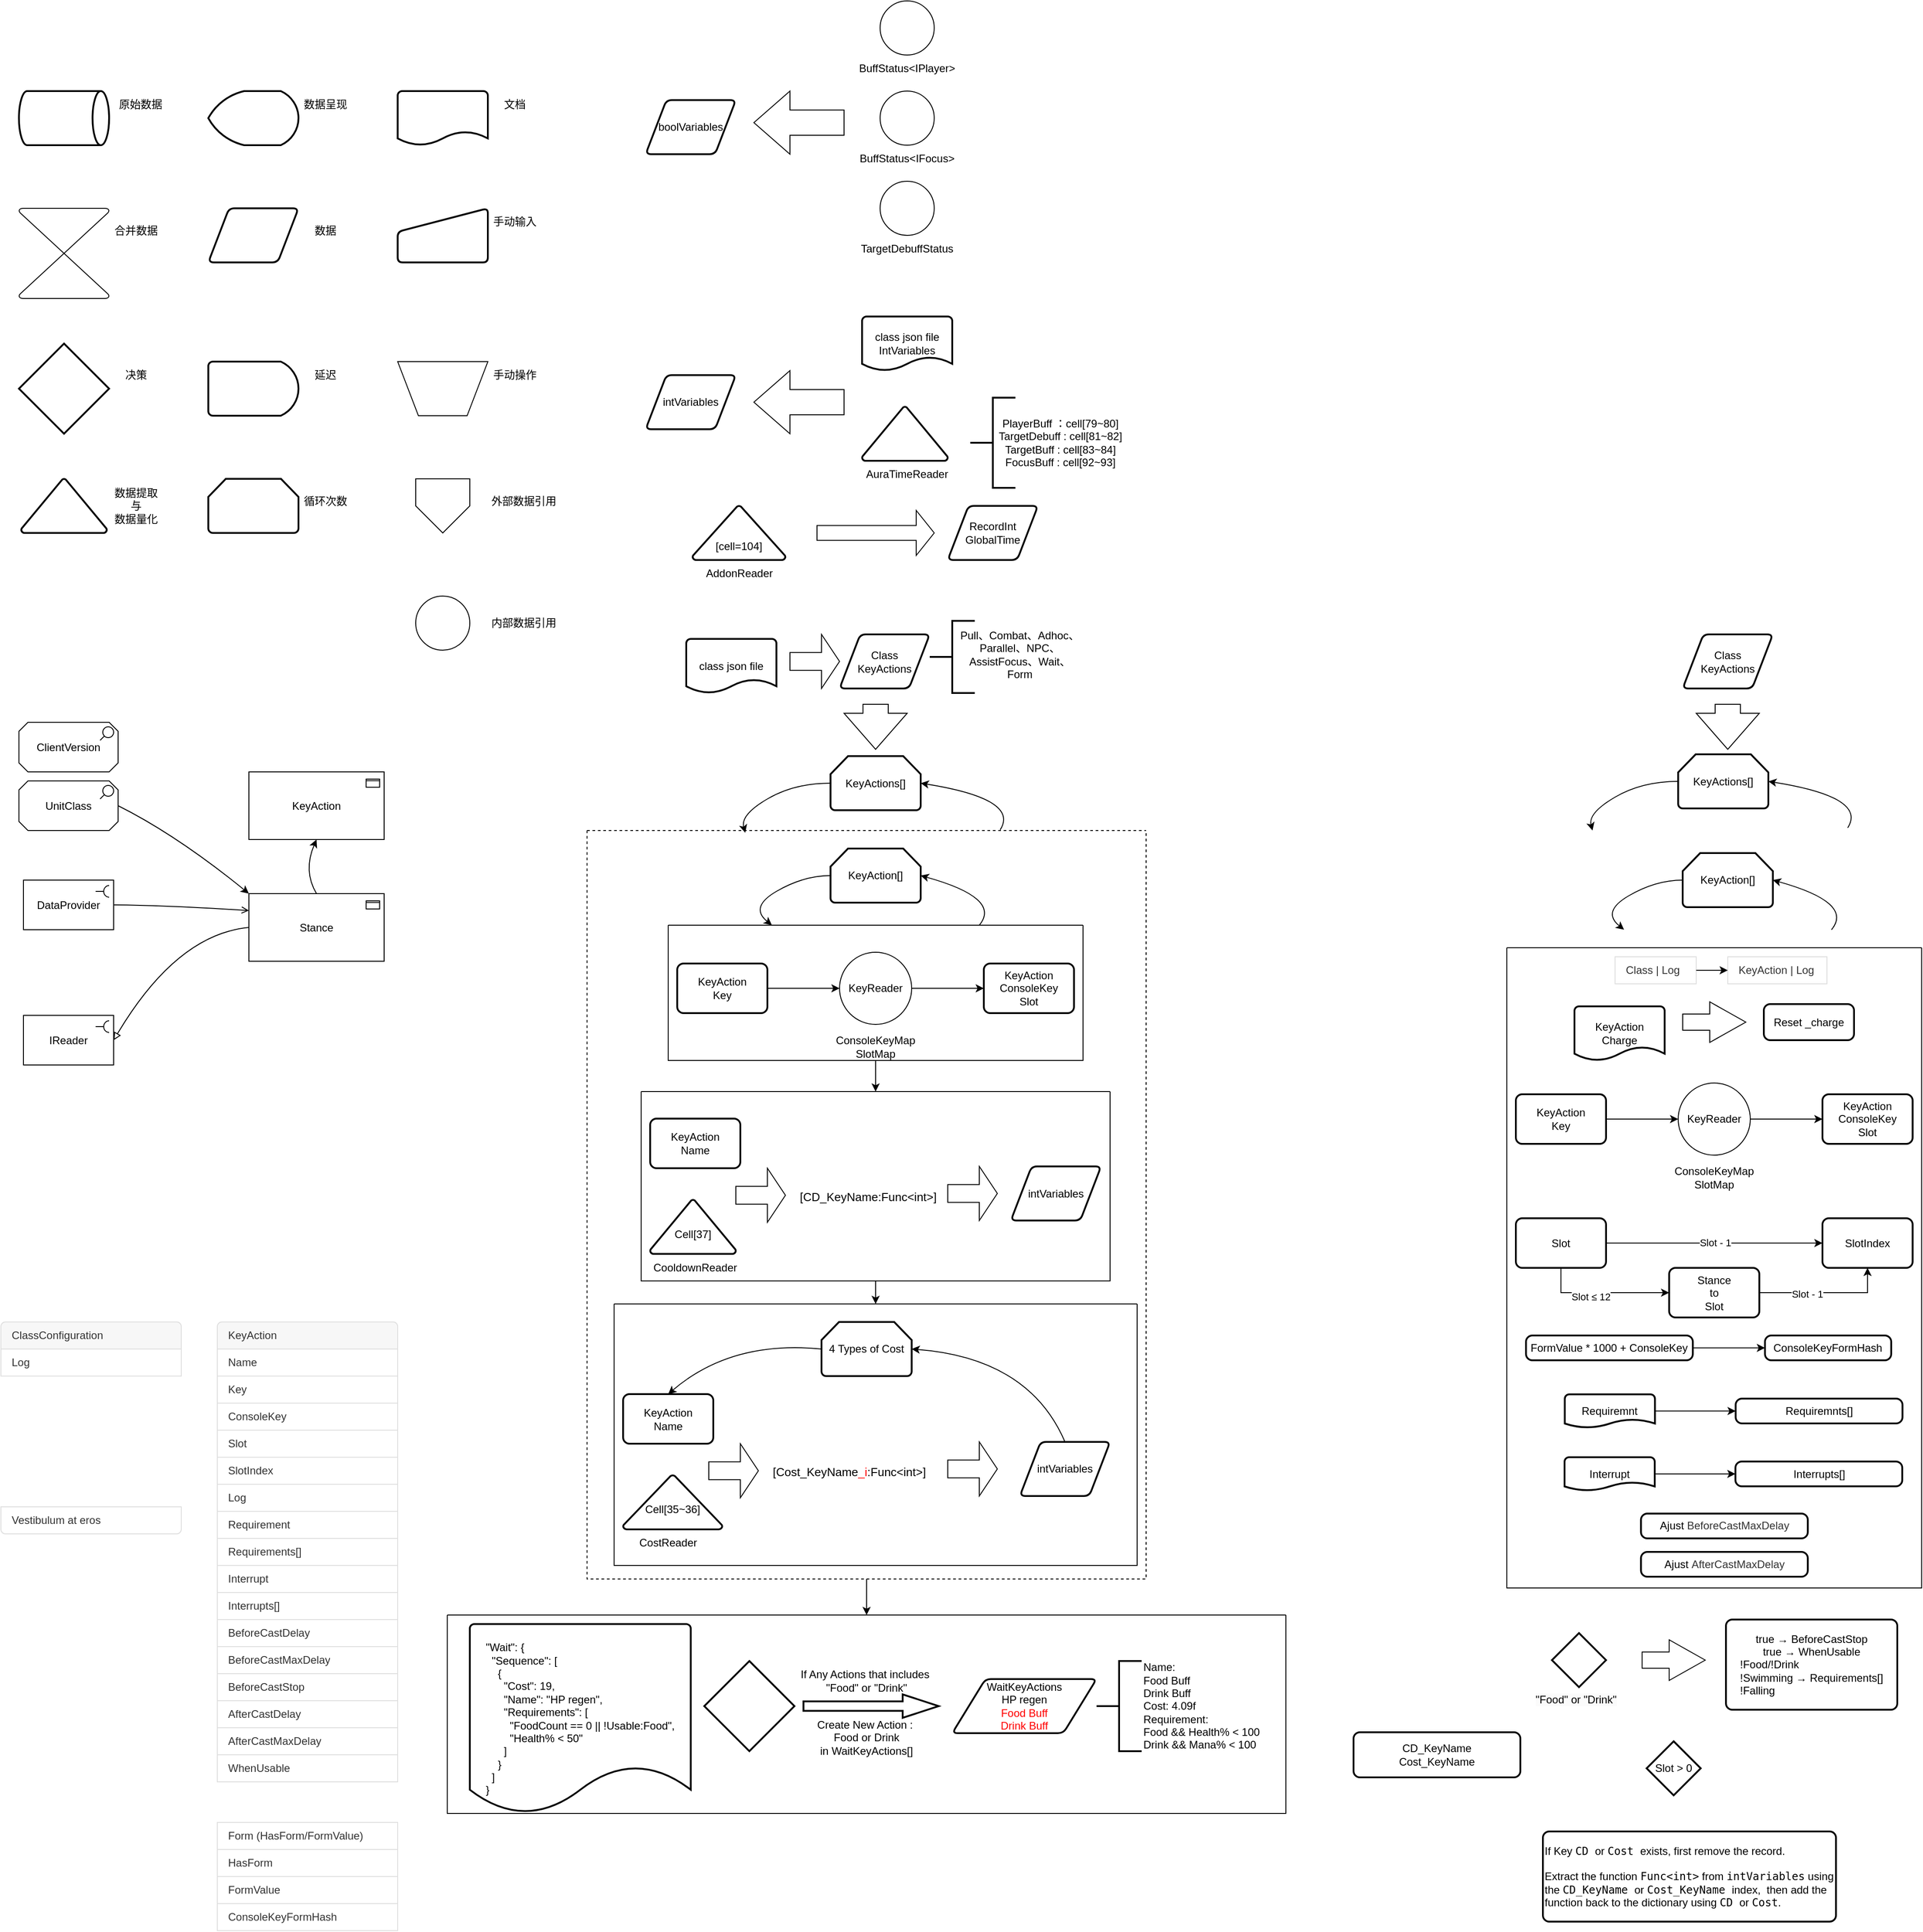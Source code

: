 <mxfile version="24.7.17">
  <diagram name="Page-1" id="tHewt-plReYWBCTNkzJ1">
    <mxGraphModel dx="1046" dy="2048" grid="1" gridSize="10" guides="1" tooltips="1" connect="1" arrows="1" fold="1" page="1" pageScale="1" pageWidth="827" pageHeight="1169" math="0" shadow="0">
      <root>
        <mxCell id="0" />
        <mxCell id="1" parent="0" />
        <mxCell id="4Kc2HaVrnk-MGNo5C4es-4" value="" style="curved=1;endArrow=classic;html=1;rounded=0;exitX=0.5;exitY=0;exitDx=0;exitDy=0;entryX=0.5;entryY=1;entryDx=0;entryDy=0;exitPerimeter=0;entryPerimeter=0;" parent="1" source="4Kc2HaVrnk-MGNo5C4es-9" target="4Kc2HaVrnk-MGNo5C4es-10" edge="1">
          <mxGeometry width="50" height="50" relative="1" as="geometry">
            <mxPoint x="399" y="465" as="sourcePoint" />
            <mxPoint x="399" y="565" as="targetPoint" />
            <Array as="points">
              <mxPoint x="395" y="355" />
            </Array>
          </mxGeometry>
        </mxCell>
        <mxCell id="4Kc2HaVrnk-MGNo5C4es-5" value="IReader" style="html=1;outlineConnect=0;whiteSpace=wrap;shape=mxgraph.archimate.application;appType=interface2" parent="1" vertex="1">
          <mxGeometry x="85" y="515" width="100" height="55" as="geometry" />
        </mxCell>
        <mxCell id="4Kc2HaVrnk-MGNo5C4es-9" value="Stance" style="html=1;outlineConnect=0;whiteSpace=wrap;shape=mxgraph.archimate3.application;appType=passive;archiType=square;" parent="1" vertex="1">
          <mxGeometry x="335" y="380" width="150" height="75" as="geometry" />
        </mxCell>
        <mxCell id="4Kc2HaVrnk-MGNo5C4es-10" value="KeyAction" style="html=1;outlineConnect=0;whiteSpace=wrap;shape=mxgraph.archimate3.application;appType=passive;archiType=square;" parent="1" vertex="1">
          <mxGeometry x="335" y="245" width="150" height="75" as="geometry" />
        </mxCell>
        <mxCell id="4Kc2HaVrnk-MGNo5C4es-11" value="" style="curved=1;endArrow=block;html=1;rounded=0;exitX=0;exitY=0.5;exitDx=0;exitDy=0;exitPerimeter=0;entryX=1;entryY=0.5;entryDx=0;entryDy=0;entryPerimeter=0;endFill=0;" parent="1" source="4Kc2HaVrnk-MGNo5C4es-9" target="4Kc2HaVrnk-MGNo5C4es-5" edge="1">
          <mxGeometry width="50" height="50" relative="1" as="geometry">
            <mxPoint x="255" y="475" as="sourcePoint" />
            <mxPoint x="305" y="425" as="targetPoint" />
            <Array as="points">
              <mxPoint x="255" y="425" />
            </Array>
          </mxGeometry>
        </mxCell>
        <mxCell id="4Kc2HaVrnk-MGNo5C4es-12" value="DataProvider" style="html=1;outlineConnect=0;whiteSpace=wrap;shape=mxgraph.archimate.application;appType=interface2;movable=1;resizable=1;rotatable=1;deletable=1;editable=1;locked=0;connectable=1;" parent="1" vertex="1">
          <mxGeometry x="85" y="365" width="100" height="55" as="geometry" />
        </mxCell>
        <mxCell id="4Kc2HaVrnk-MGNo5C4es-13" value="" style="curved=1;endArrow=open;html=1;rounded=0;exitX=1;exitY=0.5;exitDx=0;exitDy=0;exitPerimeter=0;endFill=0;entryX=0;entryY=0.25;entryDx=0;entryDy=0;entryPerimeter=0;" parent="1" source="4Kc2HaVrnk-MGNo5C4es-12" target="4Kc2HaVrnk-MGNo5C4es-9" edge="1">
          <mxGeometry width="50" height="50" relative="1" as="geometry">
            <mxPoint x="245" y="365" as="sourcePoint" />
            <mxPoint x="305" y="485" as="targetPoint" />
            <Array as="points">
              <mxPoint x="245" y="393" />
            </Array>
          </mxGeometry>
        </mxCell>
        <mxCell id="4Kc2HaVrnk-MGNo5C4es-17" value="UnitClass" style="html=1;outlineConnect=0;whiteSpace=wrap;shape=mxgraph.archimate.motiv;motivType=assess;shadow=0;gradientColor=none;fillColor=default;strokeColor=default;perimeterSpacing=0;" parent="1" vertex="1">
          <mxGeometry x="80" y="255" width="110" height="55" as="geometry" />
        </mxCell>
        <mxCell id="4Kc2HaVrnk-MGNo5C4es-18" value="" style="curved=1;endArrow=classic;html=1;rounded=0;fontFamily=Helvetica;fontSize=12;fontColor=default;exitX=1;exitY=0.5;exitDx=0;exitDy=0;exitPerimeter=0;entryX=0;entryY=0;entryDx=0;entryDy=0;entryPerimeter=0;" parent="1" source="4Kc2HaVrnk-MGNo5C4es-17" target="4Kc2HaVrnk-MGNo5C4es-9" edge="1">
          <mxGeometry width="50" height="50" relative="1" as="geometry">
            <mxPoint x="205" y="315" as="sourcePoint" />
            <mxPoint x="255" y="265" as="targetPoint" />
            <Array as="points">
              <mxPoint x="255" y="315" />
            </Array>
          </mxGeometry>
        </mxCell>
        <mxCell id="4Kc2HaVrnk-MGNo5C4es-19" value="ClientVersion" style="html=1;outlineConnect=0;whiteSpace=wrap;shape=mxgraph.archimate.motiv;motivType=assess;shadow=0;gradientColor=none;fillColor=default;strokeColor=default;perimeterSpacing=0;" parent="1" vertex="1">
          <mxGeometry x="80" y="190" width="110" height="55" as="geometry" />
        </mxCell>
        <mxCell id="MS5GB7sfSt4IsoN0eLxR-2" value="" style="verticalLabelPosition=bottom;verticalAlign=top;html=1;shape=mxgraph.flowchart.collate;" parent="1" vertex="1">
          <mxGeometry x="80" y="-380" width="100" height="100" as="geometry" />
        </mxCell>
        <mxCell id="MS5GB7sfSt4IsoN0eLxR-3" value="合并数据" style="text;html=1;align=center;verticalAlign=middle;whiteSpace=wrap;rounded=0;" parent="1" vertex="1">
          <mxGeometry x="180" y="-370" width="60" height="30" as="geometry" />
        </mxCell>
        <mxCell id="MS5GB7sfSt4IsoN0eLxR-4" value="" style="shape=parallelogram;html=1;strokeWidth=2;perimeter=parallelogramPerimeter;whiteSpace=wrap;rounded=1;arcSize=12;size=0.23;" parent="1" vertex="1">
          <mxGeometry x="290" y="-380" width="100" height="60" as="geometry" />
        </mxCell>
        <mxCell id="MS5GB7sfSt4IsoN0eLxR-5" value="数据" style="text;html=1;align=center;verticalAlign=middle;whiteSpace=wrap;rounded=0;" parent="1" vertex="1">
          <mxGeometry x="390" y="-370" width="60" height="30" as="geometry" />
        </mxCell>
        <mxCell id="MS5GB7sfSt4IsoN0eLxR-6" value="" style="strokeWidth=2;html=1;shape=mxgraph.flowchart.decision;whiteSpace=wrap;" parent="1" vertex="1">
          <mxGeometry x="80" y="-230" width="100" height="100" as="geometry" />
        </mxCell>
        <mxCell id="MS5GB7sfSt4IsoN0eLxR-7" value="决策" style="text;html=1;align=center;verticalAlign=middle;whiteSpace=wrap;rounded=0;" parent="1" vertex="1">
          <mxGeometry x="180" y="-210" width="60" height="30" as="geometry" />
        </mxCell>
        <mxCell id="MS5GB7sfSt4IsoN0eLxR-8" value="" style="strokeWidth=2;html=1;shape=mxgraph.flowchart.delay;whiteSpace=wrap;" parent="1" vertex="1">
          <mxGeometry x="290" y="-210" width="100" height="60" as="geometry" />
        </mxCell>
        <mxCell id="MS5GB7sfSt4IsoN0eLxR-9" value="延迟" style="text;html=1;align=center;verticalAlign=middle;whiteSpace=wrap;rounded=0;" parent="1" vertex="1">
          <mxGeometry x="390" y="-210" width="60" height="30" as="geometry" />
        </mxCell>
        <mxCell id="MS5GB7sfSt4IsoN0eLxR-12" value="" style="strokeWidth=2;html=1;shape=mxgraph.flowchart.direct_data;whiteSpace=wrap;" parent="1" vertex="1">
          <mxGeometry x="80" y="-510" width="100" height="60" as="geometry" />
        </mxCell>
        <mxCell id="MS5GB7sfSt4IsoN0eLxR-13" value="原始数据" style="text;html=1;align=center;verticalAlign=middle;whiteSpace=wrap;rounded=0;" parent="1" vertex="1">
          <mxGeometry x="185" y="-510" width="60" height="30" as="geometry" />
        </mxCell>
        <mxCell id="MS5GB7sfSt4IsoN0eLxR-14" value="" style="strokeWidth=2;html=1;shape=mxgraph.flowchart.display;whiteSpace=wrap;" parent="1" vertex="1">
          <mxGeometry x="290" y="-510" width="100" height="60" as="geometry" />
        </mxCell>
        <mxCell id="MS5GB7sfSt4IsoN0eLxR-15" value="数据呈现" style="text;html=1;align=center;verticalAlign=middle;whiteSpace=wrap;rounded=0;" parent="1" vertex="1">
          <mxGeometry x="390" y="-510" width="60" height="30" as="geometry" />
        </mxCell>
        <mxCell id="MS5GB7sfSt4IsoN0eLxR-16" value="" style="strokeWidth=2;html=1;shape=mxgraph.flowchart.document2;whiteSpace=wrap;size=0.25;" parent="1" vertex="1">
          <mxGeometry x="500" y="-510" width="100" height="60" as="geometry" />
        </mxCell>
        <mxCell id="MS5GB7sfSt4IsoN0eLxR-17" value="文档" style="text;html=1;align=center;verticalAlign=middle;whiteSpace=wrap;rounded=0;" parent="1" vertex="1">
          <mxGeometry x="600" y="-510" width="60" height="30" as="geometry" />
        </mxCell>
        <mxCell id="MS5GB7sfSt4IsoN0eLxR-18" value="" style="html=1;strokeWidth=2;shape=manualInput;whiteSpace=wrap;rounded=1;size=26;arcSize=11;" parent="1" vertex="1">
          <mxGeometry x="500" y="-380" width="100" height="60" as="geometry" />
        </mxCell>
        <mxCell id="MS5GB7sfSt4IsoN0eLxR-19" value="手动输入" style="text;html=1;align=center;verticalAlign=middle;whiteSpace=wrap;rounded=0;" parent="1" vertex="1">
          <mxGeometry x="600" y="-380" width="60" height="30" as="geometry" />
        </mxCell>
        <mxCell id="MS5GB7sfSt4IsoN0eLxR-20" value="" style="verticalLabelPosition=middle;verticalAlign=middle;html=1;shape=trapezoid;perimeter=trapezoidPerimeter;whiteSpace=wrap;size=0.23;arcSize=10;flipV=1;labelPosition=center;align=center;" parent="1" vertex="1">
          <mxGeometry x="500" y="-210" width="100" height="60" as="geometry" />
        </mxCell>
        <mxCell id="MS5GB7sfSt4IsoN0eLxR-21" value="手动操作" style="text;html=1;align=center;verticalAlign=middle;whiteSpace=wrap;rounded=0;" parent="1" vertex="1">
          <mxGeometry x="600" y="-210" width="60" height="30" as="geometry" />
        </mxCell>
        <mxCell id="MS5GB7sfSt4IsoN0eLxR-22" value="" style="strokeWidth=2;html=1;shape=mxgraph.flowchart.extract_or_measurement;whiteSpace=wrap;" parent="1" vertex="1">
          <mxGeometry x="82.5" y="-80" width="95" height="60" as="geometry" />
        </mxCell>
        <mxCell id="MS5GB7sfSt4IsoN0eLxR-23" value="数据提取与&lt;div&gt;数据量化&lt;/div&gt;" style="text;html=1;align=center;verticalAlign=middle;whiteSpace=wrap;rounded=0;" parent="1" vertex="1">
          <mxGeometry x="180" y="-65" width="60" height="30" as="geometry" />
        </mxCell>
        <mxCell id="MS5GB7sfSt4IsoN0eLxR-24" value="" style="strokeWidth=2;html=1;shape=mxgraph.flowchart.loop_limit;whiteSpace=wrap;" parent="1" vertex="1">
          <mxGeometry x="290" y="-80" width="100" height="60" as="geometry" />
        </mxCell>
        <mxCell id="MS5GB7sfSt4IsoN0eLxR-25" value="循环次数" style="text;html=1;align=center;verticalAlign=middle;whiteSpace=wrap;rounded=0;" parent="1" vertex="1">
          <mxGeometry x="390" y="-70" width="60" height="30" as="geometry" />
        </mxCell>
        <mxCell id="MS5GB7sfSt4IsoN0eLxR-26" value="" style="verticalLabelPosition=bottom;verticalAlign=top;html=1;shape=offPageConnector;rounded=0;size=0.5;" parent="1" vertex="1">
          <mxGeometry x="520" y="-80" width="60" height="60" as="geometry" />
        </mxCell>
        <mxCell id="MS5GB7sfSt4IsoN0eLxR-27" value="外部数据引用" style="text;html=1;align=center;verticalAlign=middle;whiteSpace=wrap;rounded=0;" parent="1" vertex="1">
          <mxGeometry x="600" y="-70" width="80" height="30" as="geometry" />
        </mxCell>
        <mxCell id="MS5GB7sfSt4IsoN0eLxR-28" value="" style="verticalLabelPosition=bottom;verticalAlign=top;html=1;shape=mxgraph.flowchart.on-page_reference;" parent="1" vertex="1">
          <mxGeometry x="520" y="50" width="60" height="60" as="geometry" />
        </mxCell>
        <mxCell id="MS5GB7sfSt4IsoN0eLxR-29" value="内部数据引用" style="text;html=1;align=center;verticalAlign=middle;whiteSpace=wrap;rounded=0;" parent="1" vertex="1">
          <mxGeometry x="600" y="65" width="80" height="30" as="geometry" />
        </mxCell>
        <mxCell id="UUD3ZyUk1dP5S2J8R8c--1" value="boolVariables" style="shape=parallelogram;html=1;strokeWidth=2;perimeter=parallelogramPerimeter;whiteSpace=wrap;rounded=1;arcSize=12;size=0.23;" parent="1" vertex="1">
          <mxGeometry x="775" y="-500" width="100" height="60" as="geometry" />
        </mxCell>
        <mxCell id="UUD3ZyUk1dP5S2J8R8c--2" value="" style="verticalLabelPosition=bottom;verticalAlign=top;html=1;shape=mxgraph.flowchart.on-page_reference;" parent="1" vertex="1">
          <mxGeometry x="1035" y="-610" width="60" height="60" as="geometry" />
        </mxCell>
        <mxCell id="UUD3ZyUk1dP5S2J8R8c--3" value="BuffStatus&amp;lt;IPlayer&amp;gt;" style="text;html=1;align=center;verticalAlign=middle;whiteSpace=wrap;rounded=0;" parent="1" vertex="1">
          <mxGeometry x="1035" y="-550" width="60" height="30" as="geometry" />
        </mxCell>
        <mxCell id="UUD3ZyUk1dP5S2J8R8c--4" value="" style="verticalLabelPosition=bottom;verticalAlign=top;html=1;shape=mxgraph.flowchart.on-page_reference;" parent="1" vertex="1">
          <mxGeometry x="1035" y="-510" width="60" height="60" as="geometry" />
        </mxCell>
        <mxCell id="UUD3ZyUk1dP5S2J8R8c--5" value="BuffStatus&amp;lt;IFocus&amp;gt;" style="text;html=1;align=center;verticalAlign=middle;whiteSpace=wrap;rounded=0;" parent="1" vertex="1">
          <mxGeometry x="1035" y="-450" width="60" height="30" as="geometry" />
        </mxCell>
        <mxCell id="UUD3ZyUk1dP5S2J8R8c--6" value="" style="verticalLabelPosition=bottom;verticalAlign=top;html=1;shape=mxgraph.flowchart.on-page_reference;" parent="1" vertex="1">
          <mxGeometry x="1035" y="-410" width="60" height="60" as="geometry" />
        </mxCell>
        <mxCell id="UUD3ZyUk1dP5S2J8R8c--7" value="TargetDebuffStatus" style="text;html=1;align=center;verticalAlign=middle;whiteSpace=wrap;rounded=0;" parent="1" vertex="1">
          <mxGeometry x="1035" y="-350" width="60" height="30" as="geometry" />
        </mxCell>
        <mxCell id="UUD3ZyUk1dP5S2J8R8c--8" value="" style="html=1;shadow=0;dashed=0;align=center;verticalAlign=middle;shape=mxgraph.arrows2.arrow;dy=0.6;dx=40;flipH=1;notch=0;" parent="1" vertex="1">
          <mxGeometry x="895" y="-510" width="100" height="70" as="geometry" />
        </mxCell>
        <mxCell id="UUD3ZyUk1dP5S2J8R8c--9" value="intVariables" style="shape=parallelogram;html=1;strokeWidth=2;perimeter=parallelogramPerimeter;whiteSpace=wrap;rounded=1;arcSize=12;size=0.23;" parent="1" vertex="1">
          <mxGeometry x="775" y="-195" width="100" height="60" as="geometry" />
        </mxCell>
        <mxCell id="UUD3ZyUk1dP5S2J8R8c--10" value="class json file&lt;br&gt;IntVariables" style="strokeWidth=2;html=1;shape=mxgraph.flowchart.document2;whiteSpace=wrap;size=0.25;" parent="1" vertex="1">
          <mxGeometry x="1015" y="-260" width="100" height="60" as="geometry" />
        </mxCell>
        <mxCell id="UUD3ZyUk1dP5S2J8R8c--11" value="" style="strokeWidth=2;html=1;shape=mxgraph.flowchart.extract_or_measurement;whiteSpace=wrap;" parent="1" vertex="1">
          <mxGeometry x="1015" y="-160" width="95" height="60" as="geometry" />
        </mxCell>
        <mxCell id="UUD3ZyUk1dP5S2J8R8c--12" value="AuraTimeReader" style="text;html=1;align=center;verticalAlign=middle;whiteSpace=wrap;rounded=0;" parent="1" vertex="1">
          <mxGeometry x="1035" y="-100" width="60" height="30" as="geometry" />
        </mxCell>
        <mxCell id="UUD3ZyUk1dP5S2J8R8c--13" value="" style="strokeWidth=2;html=1;shape=mxgraph.flowchart.annotation_2;align=left;labelPosition=right;pointerEvents=1;" parent="1" vertex="1">
          <mxGeometry x="1135" y="-170" width="50" height="100" as="geometry" />
        </mxCell>
        <mxCell id="UUD3ZyUk1dP5S2J8R8c--14" value="PlayerBuff ：cell[79~80]&lt;div&gt;TargetDebuff : cell[81~82]&lt;/div&gt;&lt;div&gt;TargetBuff : cell[83~84]&lt;/div&gt;&lt;div&gt;FocusBuff : cell[92~93]&lt;/div&gt;" style="text;html=1;align=center;verticalAlign=middle;whiteSpace=wrap;rounded=0;" parent="1" vertex="1">
          <mxGeometry x="1165" y="-162.5" width="140" height="85" as="geometry" />
        </mxCell>
        <mxCell id="UUD3ZyUk1dP5S2J8R8c--15" value="" style="html=1;shadow=0;dashed=0;align=center;verticalAlign=middle;shape=mxgraph.arrows2.arrow;dy=0.6;dx=40;flipH=1;notch=0;" parent="1" vertex="1">
          <mxGeometry x="895" y="-200" width="100" height="70" as="geometry" />
        </mxCell>
        <mxCell id="UUD3ZyUk1dP5S2J8R8c--16" value="class json file" style="strokeWidth=2;html=1;shape=mxgraph.flowchart.document2;whiteSpace=wrap;size=0.25;" parent="1" vertex="1">
          <mxGeometry x="820" y="97.5" width="100" height="60" as="geometry" />
        </mxCell>
        <mxCell id="UUD3ZyUk1dP5S2J8R8c--17" value="&lt;div&gt;Class&lt;/div&gt;KeyActions" style="shape=parallelogram;html=1;strokeWidth=2;perimeter=parallelogramPerimeter;whiteSpace=wrap;rounded=1;arcSize=12;size=0.23;" parent="1" vertex="1">
          <mxGeometry x="990" y="92.5" width="100" height="60" as="geometry" />
        </mxCell>
        <mxCell id="UUD3ZyUk1dP5S2J8R8c--18" value="KeyActions[]" style="strokeWidth=2;html=1;shape=mxgraph.flowchart.loop_limit;whiteSpace=wrap;" parent="1" vertex="1">
          <mxGeometry x="980" y="227.5" width="100" height="60" as="geometry" />
        </mxCell>
        <mxCell id="hgYLfOBCE1SNbVd8lNa9-1" value="" style="strokeWidth=2;html=1;shape=mxgraph.flowchart.annotation_2;align=left;labelPosition=right;pointerEvents=1;" parent="1" vertex="1">
          <mxGeometry x="1090" y="77.5" width="50" height="80" as="geometry" />
        </mxCell>
        <mxCell id="hgYLfOBCE1SNbVd8lNa9-2" value="Pull、Combat、Adhoc、Parallel、NPC、AssistFocus、Wait、Form" style="text;html=1;align=center;verticalAlign=middle;whiteSpace=wrap;rounded=0;" parent="1" vertex="1">
          <mxGeometry x="1120" y="72.5" width="140" height="85" as="geometry" />
        </mxCell>
        <mxCell id="hgYLfOBCE1SNbVd8lNa9-46" value="" style="html=1;shadow=0;dashed=0;align=center;verticalAlign=middle;shape=mxgraph.arrows2.arrow;dy=0.6;dx=40;direction=south;notch=0;" parent="1" vertex="1">
          <mxGeometry x="995" y="170" width="70" height="50" as="geometry" />
        </mxCell>
        <mxCell id="hgYLfOBCE1SNbVd8lNa9-47" value="" style="html=1;shadow=0;dashed=0;align=center;verticalAlign=middle;shape=mxgraph.arrows2.arrow;dy=0.67;dx=20;notch=0;" parent="1" vertex="1">
          <mxGeometry x="935" y="92.5" width="55" height="60" as="geometry" />
        </mxCell>
        <mxCell id="hgYLfOBCE1SNbVd8lNa9-48" value="" style="swimlane;startSize=0;" parent="1" vertex="1">
          <mxGeometry x="555" y="1180" width="930" height="220" as="geometry" />
        </mxCell>
        <mxCell id="hgYLfOBCE1SNbVd8lNa9-62" value="" style="strokeWidth=2;html=1;shape=mxgraph.flowchart.decision;whiteSpace=wrap;" parent="hgYLfOBCE1SNbVd8lNa9-48" vertex="1">
          <mxGeometry x="285" y="51" width="100" height="100" as="geometry" />
        </mxCell>
        <mxCell id="hgYLfOBCE1SNbVd8lNa9-63" value="" style="verticalLabelPosition=bottom;verticalAlign=top;html=1;strokeWidth=2;shape=mxgraph.arrows2.arrow;dy=0.6;dx=40;notch=0;" parent="hgYLfOBCE1SNbVd8lNa9-48" vertex="1">
          <mxGeometry x="395" y="88" width="150" height="26" as="geometry" />
        </mxCell>
        <mxCell id="hgYLfOBCE1SNbVd8lNa9-64" value="If Any Actions that includes&amp;nbsp; &quot;Food&quot; or &quot;Drink&quot;" style="text;html=1;align=center;verticalAlign=middle;whiteSpace=wrap;rounded=0;" parent="hgYLfOBCE1SNbVd8lNa9-48" vertex="1">
          <mxGeometry x="385" y="58" width="160" height="30" as="geometry" />
        </mxCell>
        <mxCell id="hgYLfOBCE1SNbVd8lNa9-65" value="WaitKeyActions&lt;div&gt;HP regen&lt;/div&gt;&lt;div&gt;&lt;font color=&quot;#ff0000&quot;&gt;Food Buff&lt;/font&gt;&lt;/div&gt;&lt;div&gt;&lt;font color=&quot;#ff0000&quot;&gt;Drink Buff&lt;/font&gt;&lt;br&gt;&lt;/div&gt;" style="shape=parallelogram;html=1;strokeWidth=2;perimeter=parallelogramPerimeter;whiteSpace=wrap;rounded=1;arcSize=12;size=0.23;" parent="hgYLfOBCE1SNbVd8lNa9-48" vertex="1">
          <mxGeometry x="560" y="71" width="160" height="60" as="geometry" />
        </mxCell>
        <mxCell id="hgYLfOBCE1SNbVd8lNa9-66" value="&lt;div&gt;Name:&lt;/div&gt;&lt;div&gt;Food Buff&lt;/div&gt;&lt;div&gt;Drink Buff&lt;/div&gt;&lt;div&gt;Cost: 4.09f&lt;/div&gt;Requirement:&lt;div&gt;Food &amp;amp;&amp;amp; Health% &amp;lt; 100&lt;br&gt;Drink &amp;amp;&amp;amp; Mana% &amp;lt; 100&lt;/div&gt;" style="strokeWidth=2;html=1;shape=mxgraph.flowchart.annotation_2;align=left;labelPosition=right;pointerEvents=1;" parent="hgYLfOBCE1SNbVd8lNa9-48" vertex="1">
          <mxGeometry x="720" y="51" width="50" height="100" as="geometry" />
        </mxCell>
        <mxCell id="hgYLfOBCE1SNbVd8lNa9-67" value="Create New Action :&amp;nbsp;&lt;div&gt;Food or Drink&lt;/div&gt;&lt;div&gt;in WaitKeyActions[]&lt;/div&gt;" style="text;html=1;align=center;verticalAlign=middle;whiteSpace=wrap;rounded=0;" parent="hgYLfOBCE1SNbVd8lNa9-48" vertex="1">
          <mxGeometry x="385" y="121" width="160" height="30" as="geometry" />
        </mxCell>
        <mxCell id="ccoW73JxKC8cJCI6jTo7-1" value="&lt;div style=&quot;text-align: left;&quot;&gt;&quot;Wait&quot;: {&lt;/div&gt;&lt;div style=&quot;text-align: left;&quot;&gt;&amp;nbsp; &quot;Sequence&quot;: [&lt;/div&gt;&lt;div style=&quot;text-align: left;&quot;&gt;&amp;nbsp; &amp;nbsp; {&lt;/div&gt;&lt;div style=&quot;text-align: left;&quot;&gt;&amp;nbsp; &amp;nbsp; &amp;nbsp; &quot;Cost&quot;: 19,&lt;/div&gt;&lt;div style=&quot;text-align: left;&quot;&gt;&amp;nbsp; &amp;nbsp; &amp;nbsp; &quot;Name&quot;: &quot;HP regen&quot;,&lt;/div&gt;&lt;div style=&quot;text-align: left;&quot;&gt;&amp;nbsp; &amp;nbsp; &amp;nbsp; &quot;Requirements&quot;: [&lt;/div&gt;&lt;div style=&quot;text-align: left;&quot;&gt;&amp;nbsp; &amp;nbsp; &amp;nbsp; &amp;nbsp; &quot;FoodCount == 0 || !Usable:Food&quot;,&lt;/div&gt;&lt;div style=&quot;text-align: left;&quot;&gt;&amp;nbsp; &amp;nbsp; &amp;nbsp; &amp;nbsp; &quot;Health% &amp;lt; 50&quot;&lt;/div&gt;&lt;div style=&quot;text-align: left;&quot;&gt;&amp;nbsp; &amp;nbsp; &amp;nbsp; ]&lt;/div&gt;&lt;div style=&quot;text-align: left;&quot;&gt;&amp;nbsp; &amp;nbsp; }&lt;/div&gt;&lt;div style=&quot;text-align: left;&quot;&gt;&amp;nbsp; ]&lt;/div&gt;&lt;div style=&quot;text-align: left;&quot;&gt;}&lt;/div&gt;" style="strokeWidth=2;html=1;shape=mxgraph.flowchart.document2;whiteSpace=wrap;size=0.25;" parent="hgYLfOBCE1SNbVd8lNa9-48" vertex="1">
          <mxGeometry x="25" y="10" width="245" height="210" as="geometry" />
        </mxCell>
        <mxCell id="hgYLfOBCE1SNbVd8lNa9-50" value="" style="swimlane;startSize=0;dashed=1;" parent="1" vertex="1">
          <mxGeometry x="710" y="310" width="620" height="830" as="geometry" />
        </mxCell>
        <mxCell id="hgYLfOBCE1SNbVd8lNa9-4" value="KeyAction[]" style="strokeWidth=2;html=1;shape=mxgraph.flowchart.loop_limit;whiteSpace=wrap;" parent="hgYLfOBCE1SNbVd8lNa9-50" vertex="1">
          <mxGeometry x="270" y="20" width="100" height="60" as="geometry" />
        </mxCell>
        <mxCell id="hgYLfOBCE1SNbVd8lNa9-13" value="" style="swimlane;startSize=0;" parent="hgYLfOBCE1SNbVd8lNa9-50" vertex="1">
          <mxGeometry x="90" y="105" width="460" height="150" as="geometry">
            <mxRectangle x="800" y="400" width="50" height="40" as="alternateBounds" />
          </mxGeometry>
        </mxCell>
        <mxCell id="hgYLfOBCE1SNbVd8lNa9-6" value="KeyAction&lt;div&gt;Key&lt;/div&gt;" style="rounded=1;whiteSpace=wrap;html=1;absoluteArcSize=1;arcSize=14;strokeWidth=2;" parent="hgYLfOBCE1SNbVd8lNa9-13" vertex="1">
          <mxGeometry x="10" y="42.5" width="100" height="55" as="geometry" />
        </mxCell>
        <mxCell id="hgYLfOBCE1SNbVd8lNa9-7" value="KeyReader" style="ellipse;whiteSpace=wrap;html=1;aspect=fixed;" parent="hgYLfOBCE1SNbVd8lNa9-13" vertex="1">
          <mxGeometry x="190" y="30" width="80" height="80" as="geometry" />
        </mxCell>
        <mxCell id="hgYLfOBCE1SNbVd8lNa9-8" value="ConsoleKeyMap&lt;div&gt;&lt;div&gt;SlotMap&lt;/div&gt;&lt;/div&gt;" style="text;html=1;align=center;verticalAlign=middle;whiteSpace=wrap;rounded=0;" parent="hgYLfOBCE1SNbVd8lNa9-13" vertex="1">
          <mxGeometry x="200" y="120" width="60" height="30" as="geometry" />
        </mxCell>
        <mxCell id="hgYLfOBCE1SNbVd8lNa9-9" value="KeyAction&lt;div&gt;ConsoleKey&lt;/div&gt;&lt;div&gt;Slot&lt;/div&gt;" style="rounded=1;whiteSpace=wrap;html=1;absoluteArcSize=1;arcSize=14;strokeWidth=2;" parent="hgYLfOBCE1SNbVd8lNa9-13" vertex="1">
          <mxGeometry x="350" y="42.5" width="100" height="55" as="geometry" />
        </mxCell>
        <mxCell id="hgYLfOBCE1SNbVd8lNa9-10" value="" style="endArrow=classic;html=1;rounded=0;exitX=1;exitY=0.5;exitDx=0;exitDy=0;entryX=0;entryY=0.5;entryDx=0;entryDy=0;" parent="hgYLfOBCE1SNbVd8lNa9-13" source="hgYLfOBCE1SNbVd8lNa9-6" target="hgYLfOBCE1SNbVd8lNa9-7" edge="1">
          <mxGeometry width="50" height="50" relative="1" as="geometry">
            <mxPoint x="100" y="50" as="sourcePoint" />
            <mxPoint x="150" as="targetPoint" />
          </mxGeometry>
        </mxCell>
        <mxCell id="hgYLfOBCE1SNbVd8lNa9-11" value="" style="endArrow=classic;html=1;rounded=0;exitX=1;exitY=0.5;exitDx=0;exitDy=0;entryX=0;entryY=0.5;entryDx=0;entryDy=0;" parent="hgYLfOBCE1SNbVd8lNa9-13" source="hgYLfOBCE1SNbVd8lNa9-7" target="hgYLfOBCE1SNbVd8lNa9-9" edge="1">
          <mxGeometry width="50" height="50" relative="1" as="geometry">
            <mxPoint x="380" y="-30" as="sourcePoint" />
            <mxPoint x="430" y="-80" as="targetPoint" />
          </mxGeometry>
        </mxCell>
        <mxCell id="hgYLfOBCE1SNbVd8lNa9-14" value="" style="swimlane;startSize=0;" parent="hgYLfOBCE1SNbVd8lNa9-50" vertex="1">
          <mxGeometry x="60" y="289.5" width="520" height="210" as="geometry" />
        </mxCell>
        <mxCell id="hgYLfOBCE1SNbVd8lNa9-15" value="KeyAction&lt;div&gt;Name&lt;/div&gt;" style="rounded=1;whiteSpace=wrap;html=1;absoluteArcSize=1;arcSize=14;strokeWidth=2;" parent="hgYLfOBCE1SNbVd8lNa9-14" vertex="1">
          <mxGeometry x="10" y="30" width="100" height="55" as="geometry" />
        </mxCell>
        <mxCell id="hgYLfOBCE1SNbVd8lNa9-16" value="&lt;div&gt;&lt;br&gt;&lt;/div&gt;Cell[37]" style="strokeWidth=2;html=1;shape=mxgraph.flowchart.extract_or_measurement;whiteSpace=wrap;" parent="hgYLfOBCE1SNbVd8lNa9-14" vertex="1">
          <mxGeometry x="10" y="120" width="95" height="60" as="geometry" />
        </mxCell>
        <mxCell id="hgYLfOBCE1SNbVd8lNa9-17" value="CooldownReader" style="text;html=1;align=center;verticalAlign=middle;whiteSpace=wrap;rounded=0;" parent="hgYLfOBCE1SNbVd8lNa9-14" vertex="1">
          <mxGeometry x="30" y="180" width="60" height="30" as="geometry" />
        </mxCell>
        <mxCell id="hgYLfOBCE1SNbVd8lNa9-20" value="[CD_KeyName:Func&amp;lt;int&amp;gt;]" style="text;strokeColor=none;fillColor=none;align=left;verticalAlign=top;spacingLeft=4;spacingRight=4;overflow=hidden;rotatable=0;points=[[0,0.5],[1,0.5]];portConstraint=eastwest;whiteSpace=wrap;html=1;fontSize=13;" parent="hgYLfOBCE1SNbVd8lNa9-14" vertex="1">
          <mxGeometry x="170" y="102" width="170" height="26" as="geometry" />
        </mxCell>
        <mxCell id="hgYLfOBCE1SNbVd8lNa9-21" value="intVariables" style="shape=parallelogram;html=1;strokeWidth=2;perimeter=parallelogramPerimeter;whiteSpace=wrap;rounded=1;arcSize=12;size=0.23;" parent="hgYLfOBCE1SNbVd8lNa9-14" vertex="1">
          <mxGeometry x="410" y="83" width="100" height="60" as="geometry" />
        </mxCell>
        <mxCell id="hgYLfOBCE1SNbVd8lNa9-22" value="" style="html=1;shadow=0;dashed=0;align=center;verticalAlign=middle;shape=mxgraph.arrows2.arrow;dy=0.67;dx=20;notch=0;" parent="hgYLfOBCE1SNbVd8lNa9-14" vertex="1">
          <mxGeometry x="105" y="85" width="55" height="60" as="geometry" />
        </mxCell>
        <mxCell id="hgYLfOBCE1SNbVd8lNa9-23" value="" style="html=1;shadow=0;dashed=0;align=center;verticalAlign=middle;shape=mxgraph.arrows2.arrow;dy=0.67;dx=20;notch=0;" parent="hgYLfOBCE1SNbVd8lNa9-14" vertex="1">
          <mxGeometry x="340" y="83" width="55" height="60" as="geometry" />
        </mxCell>
        <mxCell id="hgYLfOBCE1SNbVd8lNa9-27" value="" style="swimlane;startSize=0;" parent="hgYLfOBCE1SNbVd8lNa9-50" vertex="1">
          <mxGeometry x="30" y="525" width="580" height="290" as="geometry" />
        </mxCell>
        <mxCell id="hgYLfOBCE1SNbVd8lNa9-28" value="KeyAction&lt;div&gt;Name&lt;/div&gt;" style="rounded=1;whiteSpace=wrap;html=1;absoluteArcSize=1;arcSize=14;strokeWidth=2;" parent="hgYLfOBCE1SNbVd8lNa9-27" vertex="1">
          <mxGeometry x="10" y="100" width="100" height="55" as="geometry" />
        </mxCell>
        <mxCell id="hgYLfOBCE1SNbVd8lNa9-29" value="&lt;div&gt;&lt;br&gt;&lt;/div&gt;Cell[35~36]" style="strokeWidth=2;html=1;shape=mxgraph.flowchart.extract_or_measurement;whiteSpace=wrap;" parent="hgYLfOBCE1SNbVd8lNa9-27" vertex="1">
          <mxGeometry x="10" y="190" width="110" height="60" as="geometry" />
        </mxCell>
        <mxCell id="hgYLfOBCE1SNbVd8lNa9-30" value="CostReader" style="text;html=1;align=center;verticalAlign=middle;whiteSpace=wrap;rounded=0;" parent="hgYLfOBCE1SNbVd8lNa9-27" vertex="1">
          <mxGeometry x="30" y="250" width="60" height="30" as="geometry" />
        </mxCell>
        <mxCell id="hgYLfOBCE1SNbVd8lNa9-31" value="[Cost_KeyName&lt;font color=&quot;#ff0000&quot;&gt;_i&lt;/font&gt;:Func&amp;lt;int&amp;gt;]" style="text;strokeColor=none;fillColor=none;align=left;verticalAlign=top;spacingLeft=4;spacingRight=4;overflow=hidden;rotatable=0;points=[[0,0.5],[1,0.5]];portConstraint=eastwest;whiteSpace=wrap;html=1;fontSize=13;" parent="hgYLfOBCE1SNbVd8lNa9-27" vertex="1">
          <mxGeometry x="170" y="172" width="180" height="26" as="geometry" />
        </mxCell>
        <mxCell id="hgYLfOBCE1SNbVd8lNa9-32" value="intVariables" style="shape=parallelogram;html=1;strokeWidth=2;perimeter=parallelogramPerimeter;whiteSpace=wrap;rounded=1;arcSize=12;size=0.23;" parent="hgYLfOBCE1SNbVd8lNa9-27" vertex="1">
          <mxGeometry x="450" y="153" width="100" height="60" as="geometry" />
        </mxCell>
        <mxCell id="hgYLfOBCE1SNbVd8lNa9-33" value="" style="html=1;shadow=0;dashed=0;align=center;verticalAlign=middle;shape=mxgraph.arrows2.arrow;dy=0.67;dx=20;notch=0;" parent="hgYLfOBCE1SNbVd8lNa9-27" vertex="1">
          <mxGeometry x="105" y="155" width="55" height="60" as="geometry" />
        </mxCell>
        <mxCell id="hgYLfOBCE1SNbVd8lNa9-34" value="" style="html=1;shadow=0;dashed=0;align=center;verticalAlign=middle;shape=mxgraph.arrows2.arrow;dy=0.67;dx=20;notch=0;" parent="hgYLfOBCE1SNbVd8lNa9-27" vertex="1">
          <mxGeometry x="370" y="153" width="55" height="60" as="geometry" />
        </mxCell>
        <mxCell id="hgYLfOBCE1SNbVd8lNa9-35" value="4 Types of Cost" style="strokeWidth=2;html=1;shape=mxgraph.flowchart.loop_limit;whiteSpace=wrap;" parent="hgYLfOBCE1SNbVd8lNa9-27" vertex="1">
          <mxGeometry x="230" y="20" width="100" height="60" as="geometry" />
        </mxCell>
        <mxCell id="hgYLfOBCE1SNbVd8lNa9-37" value="" style="curved=1;endArrow=classic;html=1;rounded=0;exitX=0;exitY=0.5;exitDx=0;exitDy=0;exitPerimeter=0;entryX=0.5;entryY=0;entryDx=0;entryDy=0;" parent="hgYLfOBCE1SNbVd8lNa9-27" source="hgYLfOBCE1SNbVd8lNa9-35" target="hgYLfOBCE1SNbVd8lNa9-28" edge="1">
          <mxGeometry width="50" height="50" relative="1" as="geometry">
            <mxPoint x="130" y="90" as="sourcePoint" />
            <mxPoint x="180" y="40" as="targetPoint" />
            <Array as="points">
              <mxPoint x="130" y="40" />
            </Array>
          </mxGeometry>
        </mxCell>
        <mxCell id="hgYLfOBCE1SNbVd8lNa9-36" value="" style="curved=1;endArrow=classic;html=1;rounded=0;exitX=0.5;exitY=0;exitDx=0;exitDy=0;entryX=1;entryY=0.5;entryDx=0;entryDy=0;entryPerimeter=0;" parent="hgYLfOBCE1SNbVd8lNa9-27" source="hgYLfOBCE1SNbVd8lNa9-32" target="hgYLfOBCE1SNbVd8lNa9-35" edge="1">
          <mxGeometry width="50" height="50" relative="1" as="geometry">
            <mxPoint x="370" y="240" as="sourcePoint" />
            <mxPoint x="420" y="190" as="targetPoint" />
            <Array as="points">
              <mxPoint x="460" y="60" />
            </Array>
          </mxGeometry>
        </mxCell>
        <mxCell id="hgYLfOBCE1SNbVd8lNa9-38" value="" style="endArrow=classic;html=1;rounded=0;exitX=0.5;exitY=1;exitDx=0;exitDy=0;entryX=0.5;entryY=0;entryDx=0;entryDy=0;" parent="hgYLfOBCE1SNbVd8lNa9-50" source="hgYLfOBCE1SNbVd8lNa9-13" target="hgYLfOBCE1SNbVd8lNa9-14" edge="1">
          <mxGeometry width="50" height="50" relative="1" as="geometry">
            <mxPoint x="630" y="245" as="sourcePoint" />
            <mxPoint x="680" y="195" as="targetPoint" />
          </mxGeometry>
        </mxCell>
        <mxCell id="hgYLfOBCE1SNbVd8lNa9-39" value="" style="endArrow=classic;html=1;rounded=0;exitX=0.5;exitY=1;exitDx=0;exitDy=0;entryX=0.5;entryY=0;entryDx=0;entryDy=0;" parent="hgYLfOBCE1SNbVd8lNa9-50" source="hgYLfOBCE1SNbVd8lNa9-14" target="hgYLfOBCE1SNbVd8lNa9-27" edge="1">
          <mxGeometry width="50" height="50" relative="1" as="geometry">
            <mxPoint x="670" y="495" as="sourcePoint" />
            <mxPoint x="720" y="445" as="targetPoint" />
          </mxGeometry>
        </mxCell>
        <mxCell id="hgYLfOBCE1SNbVd8lNa9-40" value="" style="curved=1;endArrow=classic;html=1;rounded=0;exitX=0;exitY=0.5;exitDx=0;exitDy=0;exitPerimeter=0;entryX=0.25;entryY=0;entryDx=0;entryDy=0;" parent="hgYLfOBCE1SNbVd8lNa9-50" source="hgYLfOBCE1SNbVd8lNa9-4" target="hgYLfOBCE1SNbVd8lNa9-13" edge="1">
          <mxGeometry width="50" height="50" relative="1" as="geometry">
            <mxPoint x="190" y="75" as="sourcePoint" />
            <mxPoint x="240" y="25" as="targetPoint" />
            <Array as="points">
              <mxPoint x="240" y="50" />
              <mxPoint x="180" y="85" />
            </Array>
          </mxGeometry>
        </mxCell>
        <mxCell id="hgYLfOBCE1SNbVd8lNa9-41" value="" style="curved=1;endArrow=classic;html=1;rounded=0;exitX=0.75;exitY=0;exitDx=0;exitDy=0;entryX=1;entryY=0.5;entryDx=0;entryDy=0;entryPerimeter=0;" parent="hgYLfOBCE1SNbVd8lNa9-50" source="hgYLfOBCE1SNbVd8lNa9-13" target="hgYLfOBCE1SNbVd8lNa9-4" edge="1">
          <mxGeometry width="50" height="50" relative="1" as="geometry">
            <mxPoint x="290" y="55" as="sourcePoint" />
            <mxPoint x="215" y="115" as="targetPoint" />
            <Array as="points">
              <mxPoint x="460" y="75" />
            </Array>
          </mxGeometry>
        </mxCell>
        <mxCell id="hgYLfOBCE1SNbVd8lNa9-51" value="" style="curved=1;endArrow=classic;html=1;rounded=0;exitX=0;exitY=0.5;exitDx=0;exitDy=0;exitPerimeter=0;entryX=0.283;entryY=0.003;entryDx=0;entryDy=0;entryPerimeter=0;" parent="1" source="UUD3ZyUk1dP5S2J8R8c--18" target="hgYLfOBCE1SNbVd8lNa9-50" edge="1">
          <mxGeometry width="50" height="50" relative="1" as="geometry">
            <mxPoint x="970" y="257.5" as="sourcePoint" />
            <mxPoint x="905" y="312.5" as="targetPoint" />
            <Array as="points">
              <mxPoint x="940" y="257.5" />
              <mxPoint x="880" y="292.5" />
            </Array>
          </mxGeometry>
        </mxCell>
        <mxCell id="hgYLfOBCE1SNbVd8lNa9-52" value="" style="curved=1;endArrow=classic;html=1;rounded=0;exitX=0.739;exitY=-0.001;exitDx=0;exitDy=0;entryX=1;entryY=0.5;entryDx=0;entryDy=0;entryPerimeter=0;exitPerimeter=0;" parent="1" source="hgYLfOBCE1SNbVd8lNa9-50" target="UUD3ZyUk1dP5S2J8R8c--18" edge="1">
          <mxGeometry width="50" height="50" relative="1" as="geometry">
            <mxPoint x="1165" y="305" as="sourcePoint" />
            <mxPoint x="1100" y="250" as="targetPoint" />
            <Array as="points">
              <mxPoint x="1190" y="275" />
            </Array>
          </mxGeometry>
        </mxCell>
        <mxCell id="hgYLfOBCE1SNbVd8lNa9-53" value="" style="endArrow=classic;html=1;rounded=0;exitX=0.5;exitY=1;exitDx=0;exitDy=0;entryX=0.5;entryY=0;entryDx=0;entryDy=0;" parent="1" source="hgYLfOBCE1SNbVd8lNa9-50" target="hgYLfOBCE1SNbVd8lNa9-48" edge="1">
          <mxGeometry width="50" height="50" relative="1" as="geometry">
            <mxPoint x="1090" y="1280" as="sourcePoint" />
            <mxPoint x="1140" y="1230" as="targetPoint" />
          </mxGeometry>
        </mxCell>
        <mxCell id="ccoW73JxKC8cJCI6jTo7-2" value="" style="swimlane;fontStyle=0;childLayout=stackLayout;horizontal=1;startSize=0;horizontalStack=0;resizeParent=1;resizeParentMax=0;resizeLast=0;collapsible=0;marginBottom=0;whiteSpace=wrap;html=1;strokeColor=none;fillColor=none;" parent="1" vertex="1">
          <mxGeometry x="60" y="855" width="200" height="30" as="geometry" />
        </mxCell>
        <mxCell id="ccoW73JxKC8cJCI6jTo7-3" value="ClassConfiguration" style="text;strokeColor=#DFDFDF;fillColor=#F7F7F7;align=left;verticalAlign=middle;spacingLeft=10;spacingRight=10;overflow=hidden;points=[[0,0.5],[1,0.5]];portConstraint=eastwest;rotatable=0;whiteSpace=wrap;html=1;shape=mxgraph.bootstrap.topButton;rSize=5;fontColor=#333333;" parent="ccoW73JxKC8cJCI6jTo7-2" vertex="1">
          <mxGeometry width="200" height="30" as="geometry" />
        </mxCell>
        <mxCell id="ccoW73JxKC8cJCI6jTo7-6" value="Vestibulum at eros" style="text;strokeColor=#DFDFDF;fillColor=#FFFFFF;align=left;verticalAlign=middle;spacingLeft=10;spacingRight=10;overflow=hidden;points=[[0,0.5],[1,0.5]];portConstraint=eastwest;rotatable=0;whiteSpace=wrap;html=1;shape=mxgraph.bootstrap.bottomButton;rSize=5;fontColor=#333333;" parent="1" vertex="1">
          <mxGeometry x="60" y="1060" width="200" height="30" as="geometry" />
        </mxCell>
        <mxCell id="ccoW73JxKC8cJCI6jTo7-21" value="ConsoleKey" style="text;strokeColor=#DFDFDF;fillColor=#FFFFFF;align=left;verticalAlign=middle;spacingLeft=10;spacingRight=10;overflow=hidden;points=[[0,0.5],[1,0.5]];portConstraint=eastwest;rotatable=0;whiteSpace=wrap;html=1;rSize=5;fontColor=#333333;" parent="1" vertex="1">
          <mxGeometry x="300" y="945" width="200" height="30" as="geometry" />
        </mxCell>
        <mxCell id="ccoW73JxKC8cJCI6jTo7-4" value="Name" style="text;strokeColor=#DFDFDF;fillColor=#FFFFFF;align=left;verticalAlign=middle;spacingLeft=10;spacingRight=10;overflow=hidden;points=[[0,0.5],[1,0.5]];portConstraint=eastwest;rotatable=0;whiteSpace=wrap;html=1;rSize=5;fontColor=#333333;" parent="1" vertex="1">
          <mxGeometry x="300" y="885" width="200" height="30" as="geometry" />
        </mxCell>
        <mxCell id="ccoW73JxKC8cJCI6jTo7-5" value="Key" style="text;strokeColor=#DFDFDF;fillColor=#FFFFFF;align=left;verticalAlign=middle;spacingLeft=10;spacingRight=10;overflow=hidden;points=[[0,0.5],[1,0.5]];portConstraint=eastwest;rotatable=0;whiteSpace=wrap;html=1;rSize=5;fontColor=#333333;" parent="1" vertex="1">
          <mxGeometry x="300" y="915" width="200" height="30" as="geometry" />
        </mxCell>
        <mxCell id="ccoW73JxKC8cJCI6jTo7-22" value="Slot" style="text;strokeColor=#DFDFDF;fillColor=#FFFFFF;align=left;verticalAlign=middle;spacingLeft=10;spacingRight=10;overflow=hidden;points=[[0,0.5],[1,0.5]];portConstraint=eastwest;rotatable=0;whiteSpace=wrap;html=1;rSize=5;fontColor=#333333;" parent="1" vertex="1">
          <mxGeometry x="300" y="975" width="200" height="30" as="geometry" />
        </mxCell>
        <mxCell id="ccoW73JxKC8cJCI6jTo7-23" value="Log" style="text;strokeColor=#DFDFDF;fillColor=#FFFFFF;align=left;verticalAlign=middle;spacingLeft=10;spacingRight=10;overflow=hidden;points=[[0,0.5],[1,0.5]];portConstraint=eastwest;rotatable=0;whiteSpace=wrap;html=1;rSize=5;fontColor=#333333;" parent="1" vertex="1">
          <mxGeometry x="60" y="885" width="200" height="30" as="geometry" />
        </mxCell>
        <mxCell id="ccoW73JxKC8cJCI6jTo7-24" value="&lt;div&gt;Class&lt;/div&gt;KeyActions" style="shape=parallelogram;html=1;strokeWidth=2;perimeter=parallelogramPerimeter;whiteSpace=wrap;rounded=1;arcSize=12;size=0.23;" parent="1" vertex="1">
          <mxGeometry x="1925" y="92.5" width="100" height="60" as="geometry" />
        </mxCell>
        <mxCell id="ccoW73JxKC8cJCI6jTo7-25" value="" style="html=1;shadow=0;dashed=0;align=center;verticalAlign=middle;shape=mxgraph.arrows2.arrow;dy=0.6;dx=40;direction=south;notch=0;" parent="1" vertex="1">
          <mxGeometry x="1940" y="170" width="70" height="50" as="geometry" />
        </mxCell>
        <mxCell id="ccoW73JxKC8cJCI6jTo7-26" value="KeyActions[]" style="strokeWidth=2;html=1;shape=mxgraph.flowchart.loop_limit;whiteSpace=wrap;" parent="1" vertex="1">
          <mxGeometry x="1920" y="225.5" width="100" height="60" as="geometry" />
        </mxCell>
        <mxCell id="ccoW73JxKC8cJCI6jTo7-27" value="" style="curved=1;endArrow=classic;html=1;rounded=0;exitX=0;exitY=0.5;exitDx=0;exitDy=0;exitPerimeter=0;entryX=0.283;entryY=0.003;entryDx=0;entryDy=0;entryPerimeter=0;" parent="1" source="ccoW73JxKC8cJCI6jTo7-26" edge="1">
          <mxGeometry width="50" height="50" relative="1" as="geometry">
            <mxPoint x="1910" y="255.5" as="sourcePoint" />
            <mxPoint x="1825" y="310" as="targetPoint" />
            <Array as="points">
              <mxPoint x="1880" y="255.5" />
              <mxPoint x="1820" y="290.5" />
            </Array>
          </mxGeometry>
        </mxCell>
        <mxCell id="ccoW73JxKC8cJCI6jTo7-28" value="" style="curved=1;endArrow=classic;html=1;rounded=0;exitX=0.739;exitY=-0.001;exitDx=0;exitDy=0;entryX=1;entryY=0.5;entryDx=0;entryDy=0;entryPerimeter=0;exitPerimeter=0;" parent="1" target="ccoW73JxKC8cJCI6jTo7-26" edge="1">
          <mxGeometry width="50" height="50" relative="1" as="geometry">
            <mxPoint x="2108" y="307" as="sourcePoint" />
            <mxPoint x="2040" y="248" as="targetPoint" />
            <Array as="points">
              <mxPoint x="2130" y="273" />
            </Array>
          </mxGeometry>
        </mxCell>
        <mxCell id="ccoW73JxKC8cJCI6jTo7-29" value="KeyAction[]" style="strokeWidth=2;html=1;shape=mxgraph.flowchart.loop_limit;whiteSpace=wrap;" parent="1" vertex="1">
          <mxGeometry x="1925" y="335" width="100" height="60" as="geometry" />
        </mxCell>
        <mxCell id="ccoW73JxKC8cJCI6jTo7-30" value="" style="curved=1;endArrow=classic;html=1;rounded=0;exitX=0;exitY=0.5;exitDx=0;exitDy=0;exitPerimeter=0;entryX=0.25;entryY=0;entryDx=0;entryDy=0;" parent="1" source="ccoW73JxKC8cJCI6jTo7-29" edge="1">
          <mxGeometry width="50" height="50" relative="1" as="geometry">
            <mxPoint x="1845" y="390" as="sourcePoint" />
            <mxPoint x="1860" y="420" as="targetPoint" />
            <Array as="points">
              <mxPoint x="1895" y="365" />
              <mxPoint x="1835" y="400" />
            </Array>
          </mxGeometry>
        </mxCell>
        <mxCell id="ccoW73JxKC8cJCI6jTo7-31" value="" style="curved=1;endArrow=classic;html=1;rounded=0;exitX=0.75;exitY=0;exitDx=0;exitDy=0;entryX=1;entryY=0.5;entryDx=0;entryDy=0;entryPerimeter=0;" parent="1" target="ccoW73JxKC8cJCI6jTo7-29" edge="1">
          <mxGeometry width="50" height="50" relative="1" as="geometry">
            <mxPoint x="2090" y="420" as="sourcePoint" />
            <mxPoint x="1870" y="430" as="targetPoint" />
            <Array as="points">
              <mxPoint x="2115" y="390" />
            </Array>
          </mxGeometry>
        </mxCell>
        <mxCell id="ccoW73JxKC8cJCI6jTo7-32" value="&lt;div&gt;&lt;br&gt;&lt;/div&gt;&lt;div&gt;&lt;br&gt;&lt;/div&gt;&lt;div&gt;[cell=104]&lt;/div&gt;" style="strokeWidth=2;html=1;shape=mxgraph.flowchart.extract_or_measurement;whiteSpace=wrap;" parent="1" vertex="1">
          <mxGeometry x="827" y="-50" width="103" height="60" as="geometry" />
        </mxCell>
        <mxCell id="ccoW73JxKC8cJCI6jTo7-33" value="&lt;div&gt;RecordInt&lt;/div&gt;GlobalTime" style="shape=parallelogram;html=1;strokeWidth=2;perimeter=parallelogramPerimeter;whiteSpace=wrap;rounded=1;arcSize=12;size=0.23;" parent="1" vertex="1">
          <mxGeometry x="1110" y="-50" width="100" height="60" as="geometry" />
        </mxCell>
        <mxCell id="ccoW73JxKC8cJCI6jTo7-34" value="AddonReader" style="text;html=1;align=center;verticalAlign=middle;whiteSpace=wrap;rounded=0;" parent="1" vertex="1">
          <mxGeometry x="848.5" y="10" width="60" height="30" as="geometry" />
        </mxCell>
        <mxCell id="ccoW73JxKC8cJCI6jTo7-35" value="" style="html=1;shadow=0;dashed=0;align=center;verticalAlign=middle;shape=mxgraph.arrows2.arrow;dy=0.67;dx=20;notch=0;" parent="1" vertex="1">
          <mxGeometry x="965" y="-45" width="130" height="50" as="geometry" />
        </mxCell>
        <mxCell id="ccoW73JxKC8cJCI6jTo7-42" value="KeyAction" style="text;strokeColor=#DFDFDF;fillColor=#F7F7F7;align=left;verticalAlign=middle;spacingLeft=10;spacingRight=10;overflow=hidden;points=[[0,0.5],[1,0.5]];portConstraint=eastwest;rotatable=0;whiteSpace=wrap;html=1;shape=mxgraph.bootstrap.topButton;rSize=5;fontColor=#333333;" parent="1" vertex="1">
          <mxGeometry x="300" y="855" width="200" height="30" as="geometry" />
        </mxCell>
        <mxCell id="ccoW73JxKC8cJCI6jTo7-43" value="SlotIndex" style="text;strokeColor=#DFDFDF;fillColor=#FFFFFF;align=left;verticalAlign=middle;spacingLeft=10;spacingRight=10;overflow=hidden;points=[[0,0.5],[1,0.5]];portConstraint=eastwest;rotatable=0;whiteSpace=wrap;html=1;rSize=5;fontColor=#333333;" parent="1" vertex="1">
          <mxGeometry x="300" y="1005" width="200" height="30" as="geometry" />
        </mxCell>
        <mxCell id="ccoW73JxKC8cJCI6jTo7-46" value="" style="swimlane;startSize=0;" parent="1" vertex="1">
          <mxGeometry x="1730" y="440" width="460" height="710" as="geometry">
            <mxRectangle x="800" y="400" width="50" height="40" as="alternateBounds" />
          </mxGeometry>
        </mxCell>
        <mxCell id="ccoW73JxKC8cJCI6jTo7-47" value="KeyAction&lt;div&gt;Key&lt;/div&gt;" style="rounded=1;whiteSpace=wrap;html=1;absoluteArcSize=1;arcSize=14;strokeWidth=2;" parent="ccoW73JxKC8cJCI6jTo7-46" vertex="1">
          <mxGeometry x="10" y="162.5" width="100" height="55" as="geometry" />
        </mxCell>
        <mxCell id="ccoW73JxKC8cJCI6jTo7-48" value="KeyReader" style="ellipse;whiteSpace=wrap;html=1;aspect=fixed;" parent="ccoW73JxKC8cJCI6jTo7-46" vertex="1">
          <mxGeometry x="190" y="150" width="80" height="80" as="geometry" />
        </mxCell>
        <mxCell id="ccoW73JxKC8cJCI6jTo7-49" value="ConsoleKeyMap&lt;div&gt;&lt;div&gt;SlotMap&lt;/div&gt;&lt;/div&gt;" style="text;html=1;align=center;verticalAlign=middle;whiteSpace=wrap;rounded=0;" parent="ccoW73JxKC8cJCI6jTo7-46" vertex="1">
          <mxGeometry x="200" y="240" width="60" height="30" as="geometry" />
        </mxCell>
        <mxCell id="ccoW73JxKC8cJCI6jTo7-50" value="KeyAction&lt;div&gt;ConsoleKey&lt;/div&gt;&lt;div&gt;Slot&lt;/div&gt;" style="rounded=1;whiteSpace=wrap;html=1;absoluteArcSize=1;arcSize=14;strokeWidth=2;" parent="ccoW73JxKC8cJCI6jTo7-46" vertex="1">
          <mxGeometry x="350" y="162.5" width="100" height="55" as="geometry" />
        </mxCell>
        <mxCell id="ccoW73JxKC8cJCI6jTo7-51" value="" style="endArrow=classic;html=1;rounded=0;exitX=1;exitY=0.5;exitDx=0;exitDy=0;entryX=0;entryY=0.5;entryDx=0;entryDy=0;" parent="ccoW73JxKC8cJCI6jTo7-46" source="ccoW73JxKC8cJCI6jTo7-47" target="ccoW73JxKC8cJCI6jTo7-48" edge="1">
          <mxGeometry width="50" height="50" relative="1" as="geometry">
            <mxPoint x="100" y="170" as="sourcePoint" />
            <mxPoint x="150" y="120" as="targetPoint" />
          </mxGeometry>
        </mxCell>
        <mxCell id="ccoW73JxKC8cJCI6jTo7-52" value="" style="endArrow=classic;html=1;rounded=0;exitX=1;exitY=0.5;exitDx=0;exitDy=0;entryX=0;entryY=0.5;entryDx=0;entryDy=0;" parent="ccoW73JxKC8cJCI6jTo7-46" source="ccoW73JxKC8cJCI6jTo7-48" target="ccoW73JxKC8cJCI6jTo7-50" edge="1">
          <mxGeometry width="50" height="50" relative="1" as="geometry">
            <mxPoint x="380" y="90" as="sourcePoint" />
            <mxPoint x="430" y="40" as="targetPoint" />
          </mxGeometry>
        </mxCell>
        <mxCell id="ccoW73JxKC8cJCI6jTo7-56" style="edgeStyle=orthogonalEdgeStyle;rounded=0;orthogonalLoop=1;jettySize=auto;html=1;exitX=0.5;exitY=1;exitDx=0;exitDy=0;entryX=0;entryY=0.5;entryDx=0;entryDy=0;" parent="ccoW73JxKC8cJCI6jTo7-46" source="ccoW73JxKC8cJCI6jTo7-54" target="ccoW73JxKC8cJCI6jTo7-55" edge="1">
          <mxGeometry relative="1" as="geometry" />
        </mxCell>
        <mxCell id="ccoW73JxKC8cJCI6jTo7-63" value="Slot ≤ 12" style="edgeLabel;html=1;align=center;verticalAlign=middle;resizable=0;points=[];" parent="ccoW73JxKC8cJCI6jTo7-56" vertex="1" connectable="0">
          <mxGeometry x="-0.189" y="-3" relative="1" as="geometry">
            <mxPoint y="1" as="offset" />
          </mxGeometry>
        </mxCell>
        <mxCell id="ccoW73JxKC8cJCI6jTo7-58" style="edgeStyle=orthogonalEdgeStyle;rounded=0;orthogonalLoop=1;jettySize=auto;html=1;exitX=1;exitY=0.5;exitDx=0;exitDy=0;entryX=0;entryY=0.5;entryDx=0;entryDy=0;" parent="ccoW73JxKC8cJCI6jTo7-46" source="ccoW73JxKC8cJCI6jTo7-54" target="ccoW73JxKC8cJCI6jTo7-57" edge="1">
          <mxGeometry relative="1" as="geometry" />
        </mxCell>
        <mxCell id="ccoW73JxKC8cJCI6jTo7-64" value="Slot - 1" style="edgeLabel;html=1;align=center;verticalAlign=middle;resizable=0;points=[];" parent="ccoW73JxKC8cJCI6jTo7-58" vertex="1" connectable="0">
          <mxGeometry x="0.003" y="2" relative="1" as="geometry">
            <mxPoint y="1" as="offset" />
          </mxGeometry>
        </mxCell>
        <mxCell id="ccoW73JxKC8cJCI6jTo7-54" value="&lt;div&gt;Slot&lt;/div&gt;" style="rounded=1;whiteSpace=wrap;html=1;absoluteArcSize=1;arcSize=14;strokeWidth=2;" parent="ccoW73JxKC8cJCI6jTo7-46" vertex="1">
          <mxGeometry x="10" y="300" width="100" height="55" as="geometry" />
        </mxCell>
        <mxCell id="ccoW73JxKC8cJCI6jTo7-59" style="edgeStyle=orthogonalEdgeStyle;rounded=0;orthogonalLoop=1;jettySize=auto;html=1;exitX=1;exitY=0.5;exitDx=0;exitDy=0;entryX=0.5;entryY=1;entryDx=0;entryDy=0;" parent="ccoW73JxKC8cJCI6jTo7-46" source="ccoW73JxKC8cJCI6jTo7-55" target="ccoW73JxKC8cJCI6jTo7-57" edge="1">
          <mxGeometry relative="1" as="geometry" />
        </mxCell>
        <mxCell id="ccoW73JxKC8cJCI6jTo7-65" value="Slot - 1" style="edgeLabel;html=1;align=center;verticalAlign=middle;resizable=0;points=[];" parent="ccoW73JxKC8cJCI6jTo7-59" vertex="1" connectable="0">
          <mxGeometry x="-0.29" relative="1" as="geometry">
            <mxPoint y="1" as="offset" />
          </mxGeometry>
        </mxCell>
        <mxCell id="ccoW73JxKC8cJCI6jTo7-55" value="&lt;div&gt;Stance&lt;/div&gt;&lt;div&gt;to&lt;br&gt;Slot&lt;/div&gt;" style="rounded=1;whiteSpace=wrap;html=1;absoluteArcSize=1;arcSize=14;strokeWidth=2;" parent="ccoW73JxKC8cJCI6jTo7-46" vertex="1">
          <mxGeometry x="180" y="355" width="100" height="55" as="geometry" />
        </mxCell>
        <mxCell id="ccoW73JxKC8cJCI6jTo7-57" value="&lt;div&gt;SlotIndex&lt;/div&gt;" style="rounded=1;whiteSpace=wrap;html=1;absoluteArcSize=1;arcSize=14;strokeWidth=2;" parent="ccoW73JxKC8cJCI6jTo7-46" vertex="1">
          <mxGeometry x="350" y="300" width="100" height="55" as="geometry" />
        </mxCell>
        <mxCell id="-XoLFDb0LuWAJQt2IJDY-22" value="ConsoleKeyFormHash" style="rounded=1;whiteSpace=wrap;html=1;absoluteArcSize=1;arcSize=14;strokeWidth=2;" vertex="1" parent="ccoW73JxKC8cJCI6jTo7-46">
          <mxGeometry x="286.25" y="430" width="140" height="27.5" as="geometry" />
        </mxCell>
        <mxCell id="-XoLFDb0LuWAJQt2IJDY-23" value="" style="edgeStyle=orthogonalEdgeStyle;rounded=0;orthogonalLoop=1;jettySize=auto;html=1;" edge="1" parent="ccoW73JxKC8cJCI6jTo7-46" source="-XoLFDb0LuWAJQt2IJDY-24" target="-XoLFDb0LuWAJQt2IJDY-22">
          <mxGeometry relative="1" as="geometry" />
        </mxCell>
        <mxCell id="-XoLFDb0LuWAJQt2IJDY-24" value="FormValue * 1000 + ConsoleKey" style="rounded=1;whiteSpace=wrap;html=1;absoluteArcSize=1;arcSize=14;strokeWidth=2;" vertex="1" parent="ccoW73JxKC8cJCI6jTo7-46">
          <mxGeometry x="21.25" y="430" width="185" height="27.5" as="geometry" />
        </mxCell>
        <mxCell id="-XoLFDb0LuWAJQt2IJDY-25" value="Requiremnts[]" style="rounded=1;whiteSpace=wrap;html=1;absoluteArcSize=1;arcSize=14;strokeWidth=2;" vertex="1" parent="ccoW73JxKC8cJCI6jTo7-46">
          <mxGeometry x="253.75" y="500" width="185" height="27.5" as="geometry" />
        </mxCell>
        <mxCell id="-XoLFDb0LuWAJQt2IJDY-26" style="edgeStyle=orthogonalEdgeStyle;rounded=0;orthogonalLoop=1;jettySize=auto;html=1;exitX=1;exitY=0.5;exitDx=0;exitDy=0;exitPerimeter=0;entryX=0;entryY=0.5;entryDx=0;entryDy=0;" edge="1" parent="ccoW73JxKC8cJCI6jTo7-46" source="-XoLFDb0LuWAJQt2IJDY-27" target="-XoLFDb0LuWAJQt2IJDY-25">
          <mxGeometry relative="1" as="geometry" />
        </mxCell>
        <mxCell id="-XoLFDb0LuWAJQt2IJDY-27" value="Requiremnt" style="strokeWidth=2;html=1;shape=mxgraph.flowchart.document2;whiteSpace=wrap;size=0.25;" vertex="1" parent="ccoW73JxKC8cJCI6jTo7-46">
          <mxGeometry x="64.25" y="495.25" width="100" height="37" as="geometry" />
        </mxCell>
        <mxCell id="-XoLFDb0LuWAJQt2IJDY-28" value="Interrupts[]" style="rounded=1;whiteSpace=wrap;html=1;absoluteArcSize=1;arcSize=14;strokeWidth=2;" vertex="1" parent="ccoW73JxKC8cJCI6jTo7-46">
          <mxGeometry x="253.5" y="569.75" width="185" height="27.5" as="geometry" />
        </mxCell>
        <mxCell id="-XoLFDb0LuWAJQt2IJDY-29" style="edgeStyle=orthogonalEdgeStyle;rounded=0;orthogonalLoop=1;jettySize=auto;html=1;exitX=1;exitY=0.5;exitDx=0;exitDy=0;exitPerimeter=0;entryX=0;entryY=0.5;entryDx=0;entryDy=0;" edge="1" parent="ccoW73JxKC8cJCI6jTo7-46" source="-XoLFDb0LuWAJQt2IJDY-30" target="-XoLFDb0LuWAJQt2IJDY-28">
          <mxGeometry relative="1" as="geometry" />
        </mxCell>
        <mxCell id="-XoLFDb0LuWAJQt2IJDY-30" value="Interrupt" style="strokeWidth=2;html=1;shape=mxgraph.flowchart.document2;whiteSpace=wrap;size=0.25;" vertex="1" parent="ccoW73JxKC8cJCI6jTo7-46">
          <mxGeometry x="64" y="565" width="100" height="37" as="geometry" />
        </mxCell>
        <mxCell id="-XoLFDb0LuWAJQt2IJDY-31" value="Ajust&amp;nbsp;&lt;span style=&quot;color: rgb(51, 51, 51); text-align: left;&quot;&gt;BeforeCastMaxDelay&lt;/span&gt;" style="rounded=1;whiteSpace=wrap;html=1;absoluteArcSize=1;arcSize=14;strokeWidth=2;" vertex="1" parent="ccoW73JxKC8cJCI6jTo7-46">
          <mxGeometry x="148.75" y="627.5" width="185" height="27.5" as="geometry" />
        </mxCell>
        <mxCell id="-XoLFDb0LuWAJQt2IJDY-32" value="Ajust&amp;nbsp;&lt;span style=&quot;color: rgb(51, 51, 51); text-align: left;&quot;&gt;AfterCastMaxDelay&lt;/span&gt;" style="rounded=1;whiteSpace=wrap;html=1;absoluteArcSize=1;arcSize=14;strokeWidth=2;" vertex="1" parent="ccoW73JxKC8cJCI6jTo7-46">
          <mxGeometry x="148.75" y="670" width="185" height="27.5" as="geometry" />
        </mxCell>
        <mxCell id="-XoLFDb0LuWAJQt2IJDY-33" value="Class | Log" style="text;strokeColor=#DFDFDF;fillColor=#FFFFFF;align=left;verticalAlign=middle;spacingLeft=10;spacingRight=10;overflow=hidden;points=[[0,0.5],[1,0.5]];portConstraint=eastwest;rotatable=0;whiteSpace=wrap;html=1;rSize=5;fontColor=#333333;" vertex="1" parent="ccoW73JxKC8cJCI6jTo7-46">
          <mxGeometry x="120" y="10" width="90" height="30" as="geometry" />
        </mxCell>
        <mxCell id="-XoLFDb0LuWAJQt2IJDY-34" value="KeyAction | Log" style="text;strokeColor=#DFDFDF;fillColor=#FFFFFF;align=left;verticalAlign=middle;spacingLeft=10;spacingRight=10;overflow=hidden;points=[[0,0.5],[1,0.5]];portConstraint=eastwest;rotatable=0;whiteSpace=wrap;html=1;rSize=5;fontColor=#333333;" vertex="1" parent="ccoW73JxKC8cJCI6jTo7-46">
          <mxGeometry x="245" y="10" width="110" height="30" as="geometry" />
        </mxCell>
        <mxCell id="-XoLFDb0LuWAJQt2IJDY-35" value="" style="endArrow=classic;html=1;rounded=0;exitX=1;exitY=0.5;exitDx=0;exitDy=0;entryX=0;entryY=0.5;entryDx=0;entryDy=0;" edge="1" parent="ccoW73JxKC8cJCI6jTo7-46" source="-XoLFDb0LuWAJQt2IJDY-33" target="-XoLFDb0LuWAJQt2IJDY-34">
          <mxGeometry width="50" height="50" relative="1" as="geometry">
            <mxPoint x="265" y="-80" as="sourcePoint" />
            <mxPoint x="315" y="-130" as="targetPoint" />
          </mxGeometry>
        </mxCell>
        <mxCell id="-XoLFDb0LuWAJQt2IJDY-36" value="Reset _charge" style="rounded=1;whiteSpace=wrap;html=1;absoluteArcSize=1;arcSize=14;strokeWidth=2;" vertex="1" parent="ccoW73JxKC8cJCI6jTo7-46">
          <mxGeometry x="285" y="62.5" width="100" height="40" as="geometry" />
        </mxCell>
        <mxCell id="-XoLFDb0LuWAJQt2IJDY-37" value="&lt;div&gt;KeyAction&lt;/div&gt;Charge" style="strokeWidth=2;html=1;shape=mxgraph.flowchart.document2;whiteSpace=wrap;size=0.25;" vertex="1" parent="ccoW73JxKC8cJCI6jTo7-46">
          <mxGeometry x="75" y="65" width="100" height="60" as="geometry" />
        </mxCell>
        <mxCell id="-XoLFDb0LuWAJQt2IJDY-38" value="" style="html=1;shadow=0;dashed=0;align=center;verticalAlign=middle;shape=mxgraph.arrows2.arrow;dy=0.6;dx=40;notch=0;" vertex="1" parent="ccoW73JxKC8cJCI6jTo7-46">
          <mxGeometry x="195" y="60" width="70" height="45" as="geometry" />
        </mxCell>
        <mxCell id="ccoW73JxKC8cJCI6jTo7-53" value="Log" style="text;strokeColor=#DFDFDF;fillColor=#FFFFFF;align=left;verticalAlign=middle;spacingLeft=10;spacingRight=10;overflow=hidden;points=[[0,0.5],[1,0.5]];portConstraint=eastwest;rotatable=0;whiteSpace=wrap;html=1;rSize=5;fontColor=#333333;" parent="1" vertex="1">
          <mxGeometry x="300" y="1035" width="200" height="30" as="geometry" />
        </mxCell>
        <mxCell id="ccoW73JxKC8cJCI6jTo7-66" value="Form (HasForm/FormValue)" style="text;strokeColor=#DFDFDF;fillColor=#FFFFFF;align=left;verticalAlign=middle;spacingLeft=10;spacingRight=10;overflow=hidden;points=[[0,0.5],[1,0.5]];portConstraint=eastwest;rotatable=0;whiteSpace=wrap;html=1;rSize=5;fontColor=#333333;" parent="1" vertex="1">
          <mxGeometry x="300" y="1410" width="200" height="30" as="geometry" />
        </mxCell>
        <mxCell id="ccoW73JxKC8cJCI6jTo7-67" value="ConsoleKeyFormHash" style="text;strokeColor=#DFDFDF;fillColor=#FFFFFF;align=left;verticalAlign=middle;spacingLeft=10;spacingRight=10;overflow=hidden;points=[[0,0.5],[1,0.5]];portConstraint=eastwest;rotatable=0;whiteSpace=wrap;html=1;rSize=5;fontColor=#333333;" parent="1" vertex="1">
          <mxGeometry x="300" y="1500" width="200" height="30" as="geometry" />
        </mxCell>
        <mxCell id="ccoW73JxKC8cJCI6jTo7-68" value="FormValue" style="text;strokeColor=#DFDFDF;fillColor=#FFFFFF;align=left;verticalAlign=middle;spacingLeft=10;spacingRight=10;overflow=hidden;points=[[0,0.5],[1,0.5]];portConstraint=eastwest;rotatable=0;whiteSpace=wrap;html=1;rSize=5;fontColor=#333333;" parent="1" vertex="1">
          <mxGeometry x="300" y="1470" width="200" height="30" as="geometry" />
        </mxCell>
        <mxCell id="ccoW73JxKC8cJCI6jTo7-69" value="HasForm" style="text;strokeColor=#DFDFDF;fillColor=#FFFFFF;align=left;verticalAlign=middle;spacingLeft=10;spacingRight=10;overflow=hidden;points=[[0,0.5],[1,0.5]];portConstraint=eastwest;rotatable=0;whiteSpace=wrap;html=1;rSize=5;fontColor=#333333;" parent="1" vertex="1">
          <mxGeometry x="300" y="1440" width="200" height="30" as="geometry" />
        </mxCell>
        <mxCell id="-XoLFDb0LuWAJQt2IJDY-4" value="Requirement" style="text;strokeColor=#DFDFDF;fillColor=#FFFFFF;align=left;verticalAlign=middle;spacingLeft=10;spacingRight=10;overflow=hidden;points=[[0,0.5],[1,0.5]];portConstraint=eastwest;rotatable=0;whiteSpace=wrap;html=1;rSize=5;fontColor=#333333;" vertex="1" parent="1">
          <mxGeometry x="300" y="1065" width="200" height="30" as="geometry" />
        </mxCell>
        <mxCell id="-XoLFDb0LuWAJQt2IJDY-5" value="Requirements[]" style="text;strokeColor=#DFDFDF;fillColor=#FFFFFF;align=left;verticalAlign=middle;spacingLeft=10;spacingRight=10;overflow=hidden;points=[[0,0.5],[1,0.5]];portConstraint=eastwest;rotatable=0;whiteSpace=wrap;html=1;rSize=5;fontColor=#333333;" vertex="1" parent="1">
          <mxGeometry x="300" y="1095" width="200" height="30" as="geometry" />
        </mxCell>
        <mxCell id="-XoLFDb0LuWAJQt2IJDY-12" value="Interrupt" style="text;strokeColor=#DFDFDF;fillColor=#FFFFFF;align=left;verticalAlign=middle;spacingLeft=10;spacingRight=10;overflow=hidden;points=[[0,0.5],[1,0.5]];portConstraint=eastwest;rotatable=0;whiteSpace=wrap;html=1;rSize=5;fontColor=#333333;" vertex="1" parent="1">
          <mxGeometry x="300" y="1125" width="200" height="30" as="geometry" />
        </mxCell>
        <mxCell id="-XoLFDb0LuWAJQt2IJDY-13" value="Interrupts[]" style="text;strokeColor=#DFDFDF;fillColor=#FFFFFF;align=left;verticalAlign=middle;spacingLeft=10;spacingRight=10;overflow=hidden;points=[[0,0.5],[1,0.5]];portConstraint=eastwest;rotatable=0;whiteSpace=wrap;html=1;rSize=5;fontColor=#333333;" vertex="1" parent="1">
          <mxGeometry x="300" y="1155" width="200" height="30" as="geometry" />
        </mxCell>
        <mxCell id="-XoLFDb0LuWAJQt2IJDY-14" value="BeforeCastDelay" style="text;strokeColor=#DFDFDF;fillColor=#FFFFFF;align=left;verticalAlign=middle;spacingLeft=10;spacingRight=10;overflow=hidden;points=[[0,0.5],[1,0.5]];portConstraint=eastwest;rotatable=0;whiteSpace=wrap;html=1;rSize=5;fontColor=#333333;" vertex="1" parent="1">
          <mxGeometry x="300" y="1185" width="200" height="30" as="geometry" />
        </mxCell>
        <mxCell id="-XoLFDb0LuWAJQt2IJDY-15" value="BeforeCastMaxDelay" style="text;strokeColor=#DFDFDF;fillColor=#FFFFFF;align=left;verticalAlign=middle;spacingLeft=10;spacingRight=10;overflow=hidden;points=[[0,0.5],[1,0.5]];portConstraint=eastwest;rotatable=0;whiteSpace=wrap;html=1;rSize=5;fontColor=#333333;" vertex="1" parent="1">
          <mxGeometry x="300" y="1215" width="200" height="30" as="geometry" />
        </mxCell>
        <mxCell id="-XoLFDb0LuWAJQt2IJDY-16" value="AfterCastDelay" style="text;strokeColor=#DFDFDF;fillColor=#FFFFFF;align=left;verticalAlign=middle;spacingLeft=10;spacingRight=10;overflow=hidden;points=[[0,0.5],[1,0.5]];portConstraint=eastwest;rotatable=0;whiteSpace=wrap;html=1;rSize=5;fontColor=#333333;" vertex="1" parent="1">
          <mxGeometry x="300" y="1275" width="200" height="30" as="geometry" />
        </mxCell>
        <mxCell id="-XoLFDb0LuWAJQt2IJDY-17" value="AfterCastMaxDelay" style="text;strokeColor=#DFDFDF;fillColor=#FFFFFF;align=left;verticalAlign=middle;spacingLeft=10;spacingRight=10;overflow=hidden;points=[[0,0.5],[1,0.5]];portConstraint=eastwest;rotatable=0;whiteSpace=wrap;html=1;rSize=5;fontColor=#333333;" vertex="1" parent="1">
          <mxGeometry x="300" y="1305" width="200" height="30" as="geometry" />
        </mxCell>
        <mxCell id="-XoLFDb0LuWAJQt2IJDY-18" value="WhenUsable" style="text;strokeColor=#DFDFDF;fillColor=#FFFFFF;align=left;verticalAlign=middle;spacingLeft=10;spacingRight=10;overflow=hidden;points=[[0,0.5],[1,0.5]];portConstraint=eastwest;rotatable=0;whiteSpace=wrap;html=1;rSize=5;fontColor=#333333;" vertex="1" parent="1">
          <mxGeometry x="300" y="1335" width="200" height="30" as="geometry" />
        </mxCell>
        <mxCell id="-XoLFDb0LuWAJQt2IJDY-19" value="BeforeCastStop" style="text;strokeColor=#DFDFDF;fillColor=#FFFFFF;align=left;verticalAlign=middle;spacingLeft=10;spacingRight=10;overflow=hidden;points=[[0,0.5],[1,0.5]];portConstraint=eastwest;rotatable=0;whiteSpace=wrap;html=1;rSize=5;fontColor=#333333;" vertex="1" parent="1">
          <mxGeometry x="300" y="1245" width="200" height="30" as="geometry" />
        </mxCell>
        <mxCell id="-XoLFDb0LuWAJQt2IJDY-39" value="" style="strokeWidth=2;html=1;shape=mxgraph.flowchart.decision;whiteSpace=wrap;" vertex="1" parent="1">
          <mxGeometry x="1780" y="1200" width="60" height="60" as="geometry" />
        </mxCell>
        <mxCell id="-XoLFDb0LuWAJQt2IJDY-40" value="&lt;span style=&quot;color: rgb(0, 0, 0); font-family: Helvetica; font-size: 12px; font-style: normal; font-variant-ligatures: normal; font-variant-caps: normal; font-weight: 400; letter-spacing: normal; orphans: 2; text-align: center; text-indent: 0px; text-transform: none; widows: 2; word-spacing: 0px; -webkit-text-stroke-width: 0px; white-space: normal; background-color: rgb(251, 251, 251); text-decoration-thickness: initial; text-decoration-style: initial; text-decoration-color: initial; display: inline !important; float: none;&quot;&gt;&quot;Food&quot; or &quot;Drink&quot;&lt;/span&gt;" style="text;whiteSpace=wrap;html=1;" vertex="1" parent="1">
          <mxGeometry x="1760" y="1260" width="100" height="20" as="geometry" />
        </mxCell>
        <mxCell id="-XoLFDb0LuWAJQt2IJDY-41" value="true → BeforeCastStop&lt;div&gt;true →&amp;nbsp;WhenUsable&lt;/div&gt;&lt;div style=&quot;text-align: left;&quot;&gt;!Food/!Drink&lt;/div&gt;&lt;div style=&quot;text-align: left;&quot;&gt;!Swimming → Requirements[]&lt;/div&gt;&lt;div style=&quot;text-align: left;&quot;&gt;!Falling&lt;/div&gt;" style="rounded=1;whiteSpace=wrap;html=1;absoluteArcSize=1;arcSize=14;strokeWidth=2;" vertex="1" parent="1">
          <mxGeometry x="1973" y="1185" width="190" height="100" as="geometry" />
        </mxCell>
        <mxCell id="-XoLFDb0LuWAJQt2IJDY-42" value="" style="html=1;shadow=0;dashed=0;align=center;verticalAlign=middle;shape=mxgraph.arrows2.arrow;dy=0.6;dx=40;notch=0;" vertex="1" parent="1">
          <mxGeometry x="1880" y="1207.5" width="70" height="45" as="geometry" />
        </mxCell>
        <mxCell id="-XoLFDb0LuWAJQt2IJDY-43" value="Slot &amp;gt; 0" style="strokeWidth=2;html=1;shape=mxgraph.flowchart.decision;whiteSpace=wrap;" vertex="1" parent="1">
          <mxGeometry x="1885" y="1320" width="60" height="60" as="geometry" />
        </mxCell>
        <mxCell id="-XoLFDb0LuWAJQt2IJDY-45" value="If Key &lt;font face=&quot;monospace&quot;&gt;CD &lt;/font&gt;or &lt;font face=&quot;monospace&quot;&gt;Cost &lt;/font&gt;exists, first remove the record.&amp;nbsp;&lt;div&gt;&lt;br&gt;&lt;div style=&quot;&quot;&gt;Extract the function &lt;code&gt;&lt;font face=&quot;monospace&quot;&gt;Func&lt;/font&gt;&amp;lt;int&amp;gt;&lt;/code&gt; from&amp;nbsp;&lt;code&gt;intVariables&lt;/code&gt; using the &lt;font face=&quot;monospace&quot;&gt;CD_KeyName &lt;/font&gt;or &lt;font face=&quot;monospace&quot;&gt;Cost_KeyName &lt;/font&gt;index,&amp;nbsp; then add the function back to the dictionary using &lt;font face=&quot;monospace&quot;&gt;CD &lt;/font&gt;or &lt;font face=&quot;monospace&quot;&gt;Cost&lt;/font&gt;.&lt;/div&gt;&lt;/div&gt;" style="rounded=1;whiteSpace=wrap;html=1;absoluteArcSize=1;arcSize=14;strokeWidth=2;align=left;" vertex="1" parent="1">
          <mxGeometry x="1770" y="1420" width="325" height="100" as="geometry" />
        </mxCell>
        <mxCell id="-XoLFDb0LuWAJQt2IJDY-46" value="CD_KeyName&lt;div&gt;Cost_KeyName&lt;/div&gt;" style="rounded=1;whiteSpace=wrap;html=1;absoluteArcSize=1;arcSize=14;strokeWidth=2;" vertex="1" parent="1">
          <mxGeometry x="1560" y="1310" width="185" height="50" as="geometry" />
        </mxCell>
      </root>
    </mxGraphModel>
  </diagram>
</mxfile>
